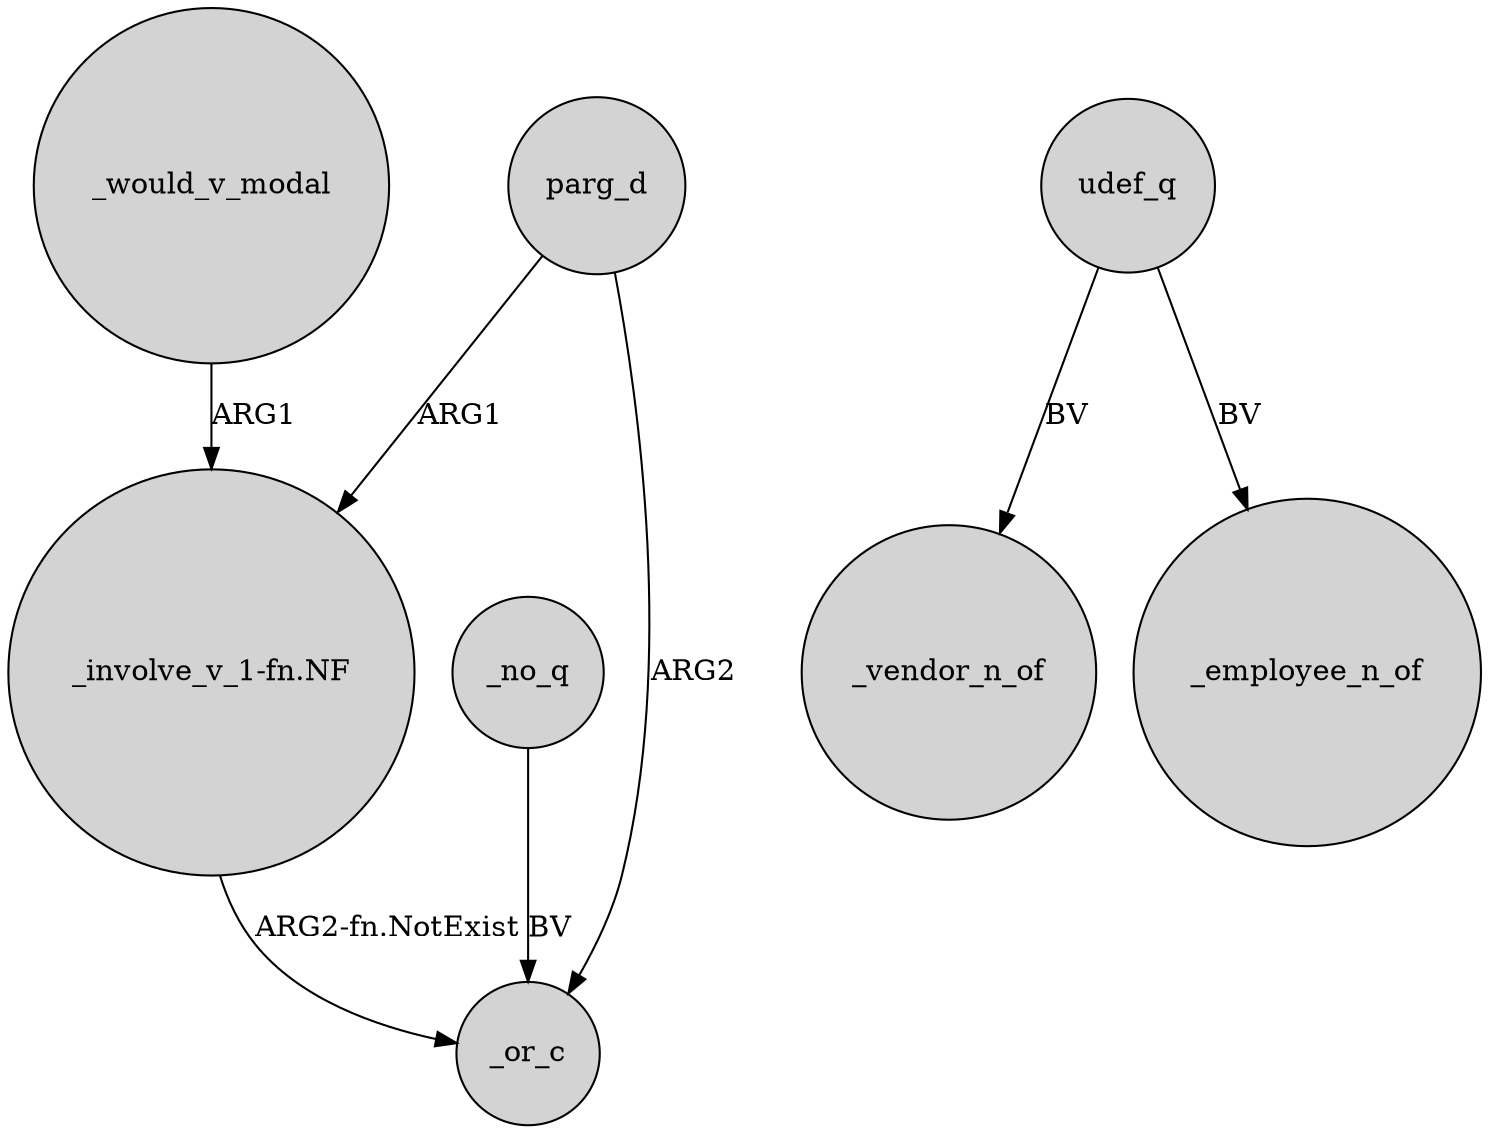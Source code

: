 digraph {
	node [shape=circle style=filled]
	_would_v_modal -> "_involve_v_1-fn.NF" [label=ARG1]
	_no_q -> _or_c [label=BV]
	udef_q -> _vendor_n_of [label=BV]
	udef_q -> _employee_n_of [label=BV]
	parg_d -> "_involve_v_1-fn.NF" [label=ARG1]
	"_involve_v_1-fn.NF" -> _or_c [label="ARG2-fn.NotExist"]
	parg_d -> _or_c [label=ARG2]
}

